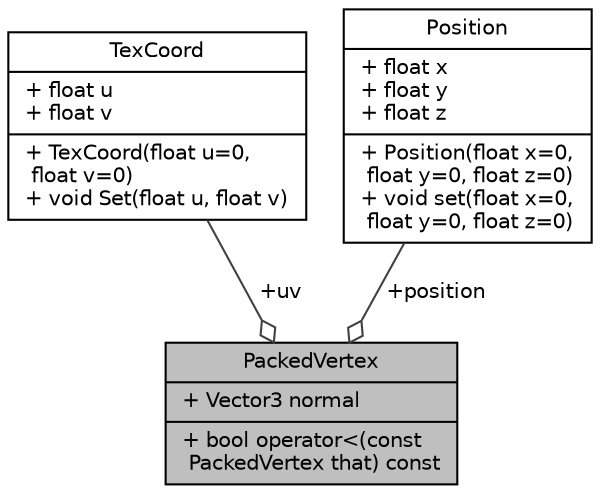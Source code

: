 digraph "PackedVertex"
{
 // LATEX_PDF_SIZE
  edge [fontname="Helvetica",fontsize="10",labelfontname="Helvetica",labelfontsize="10"];
  node [fontname="Helvetica",fontsize="10",shape=record];
  Node1 [label="{PackedVertex\n|+ Vector3 normal\l|+ bool operator\<(const\l PackedVertex that) const\l}",height=0.2,width=0.4,color="black", fillcolor="grey75", style="filled", fontcolor="black",tooltip=" "];
  Node2 -> Node1 [color="grey25",fontsize="10",style="solid",label=" +uv" ,arrowhead="odiamond",fontname="Helvetica"];
  Node2 [label="{TexCoord\n|+ float u\l+ float v\l|+  TexCoord(float u=0,\l float v=0)\l+ void Set(float u, float v)\l}",height=0.2,width=0.4,color="black", fillcolor="white", style="filled",URL="$struct_tex_coord.html",tooltip="TexCoor of Vertex."];
  Node3 -> Node1 [color="grey25",fontsize="10",style="solid",label=" +position" ,arrowhead="odiamond",fontname="Helvetica"];
  Node3 [label="{Position\n|+ float x\l+ float y\l+ float z\l|+  Position(float x=0,\l float y=0, float z=0)\l+ void set(float x=0,\l float y=0, float z=0)\l}",height=0.2,width=0.4,color="black", fillcolor="white", style="filled",URL="$struct_position.html",tooltip="Position of Vertex."];
}

